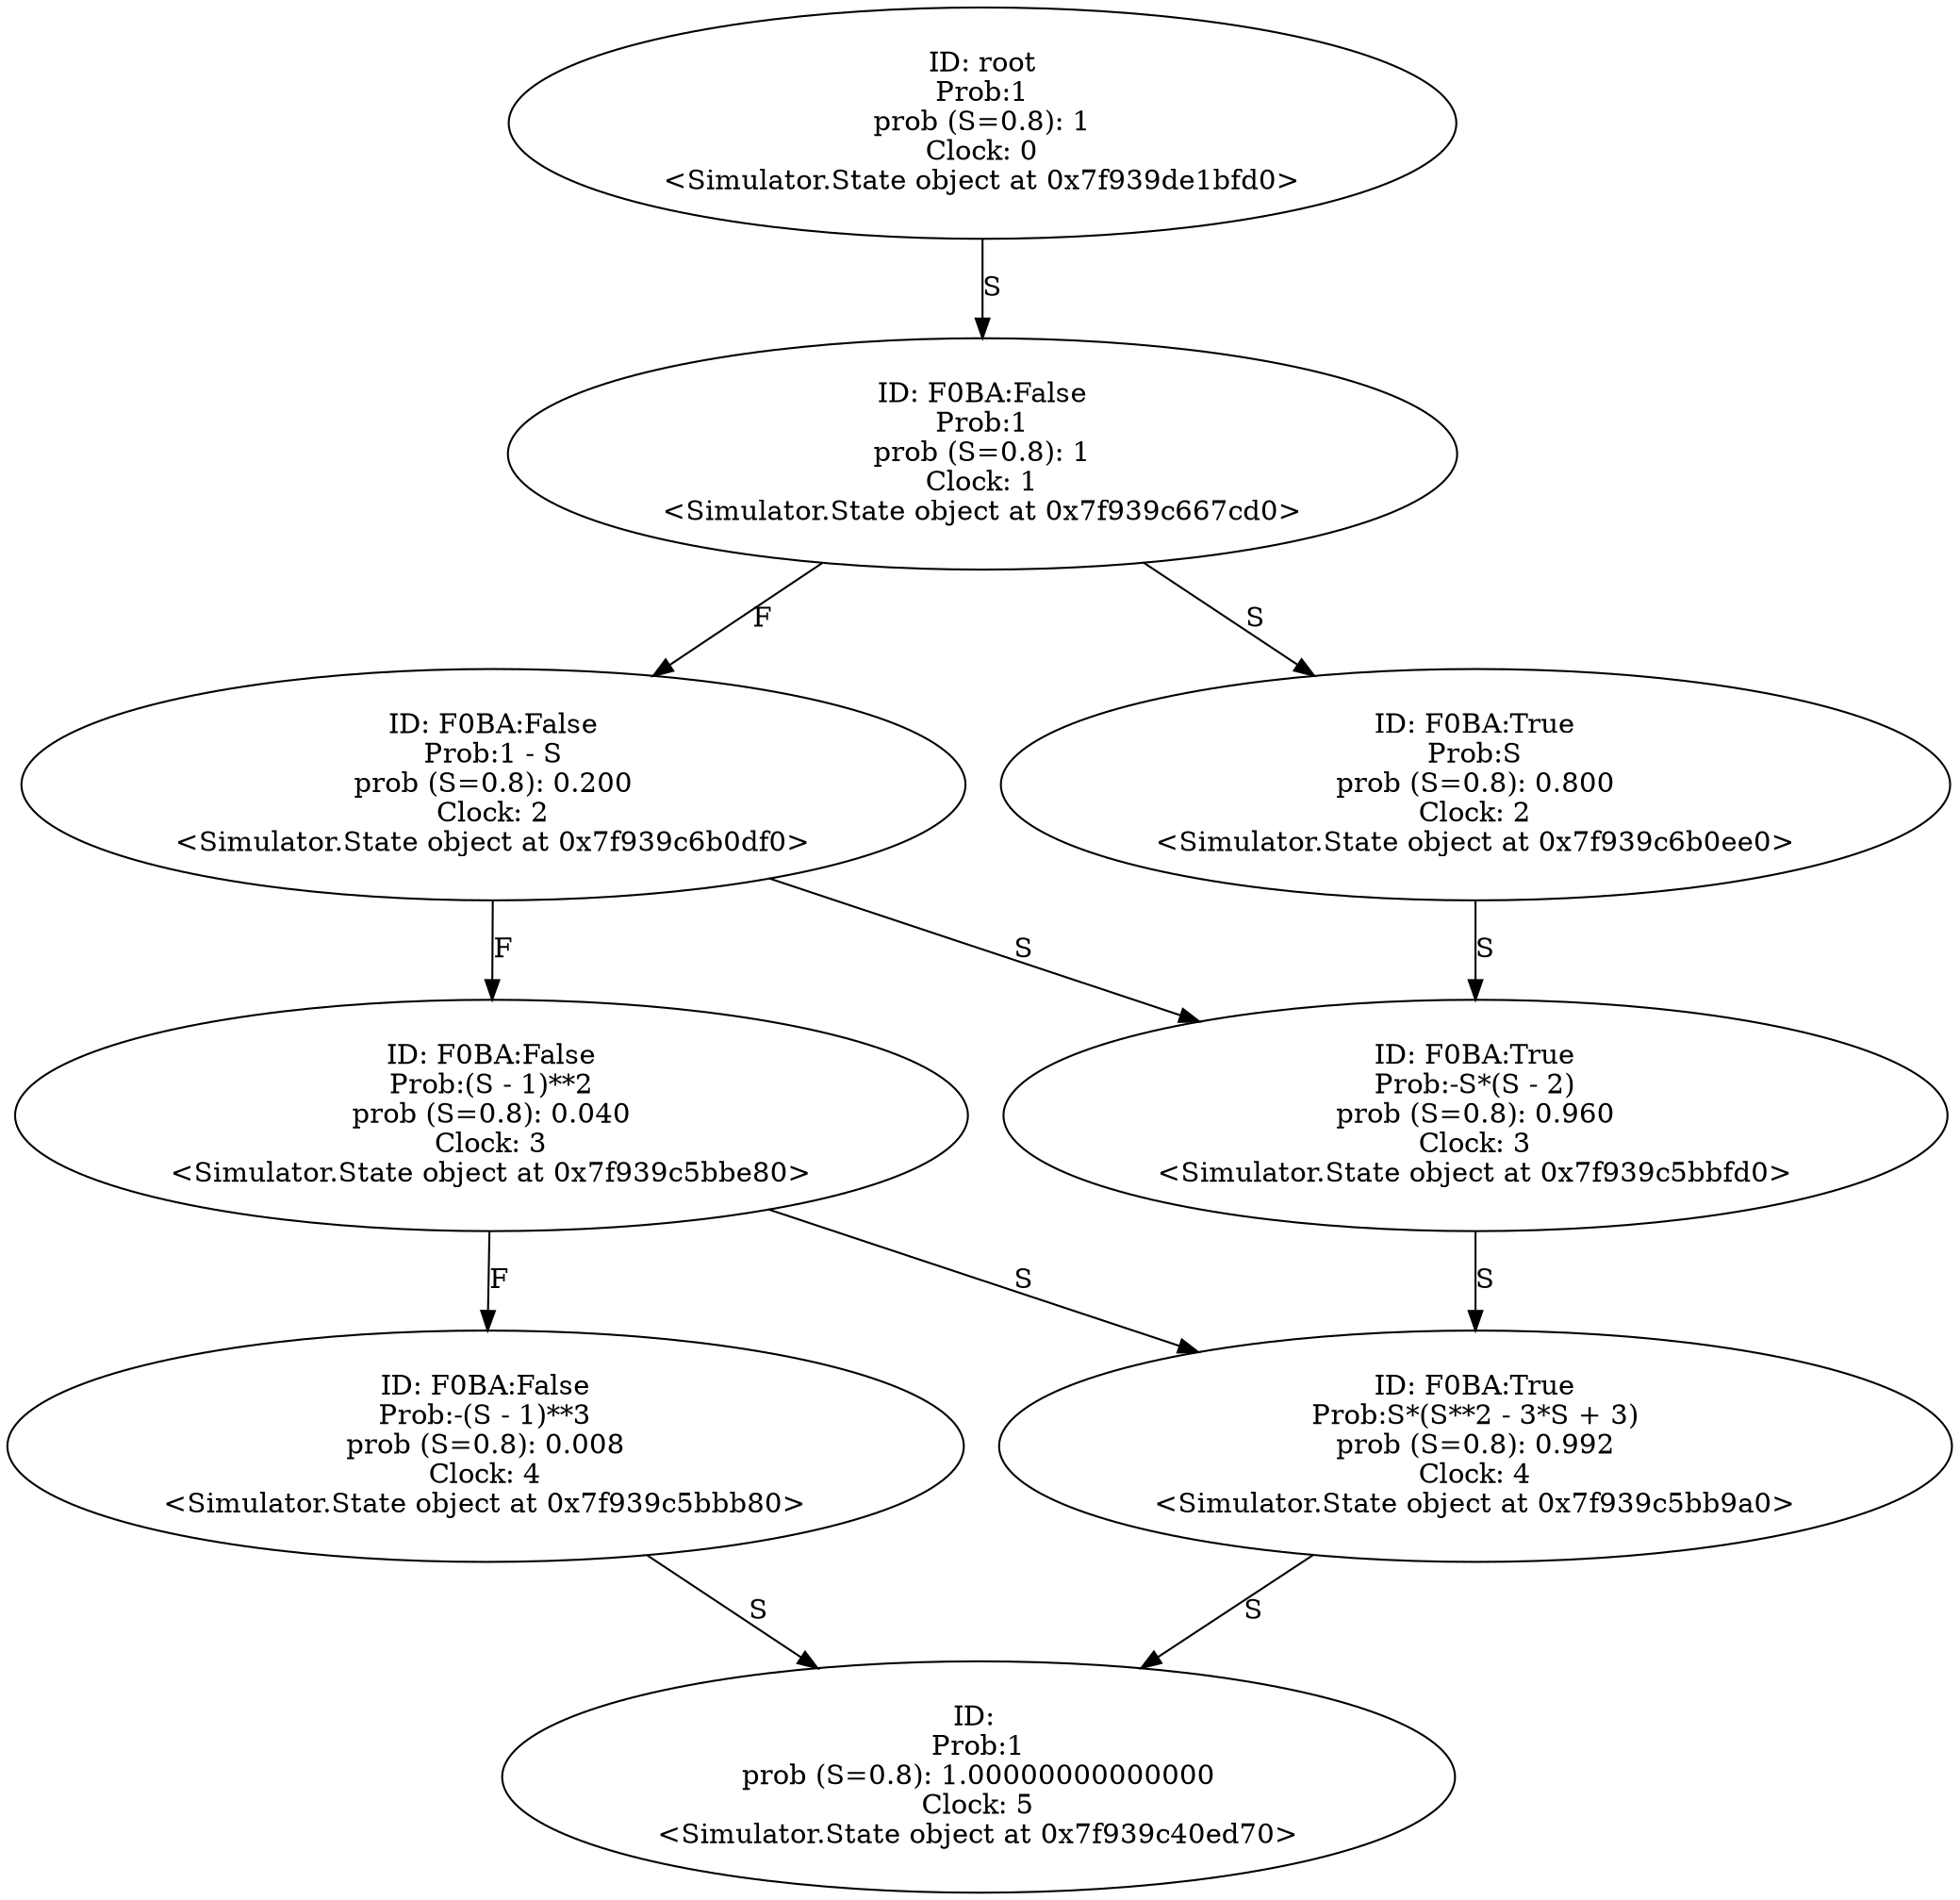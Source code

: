 digraph "./Output/two_pulls.wrp" {
	<Simulator.State object at 0x7f939de1bfd0> [label="ID: root
Prob:1
prob (S=0.8): 1
Clock: 0
<Simulator.State object at 0x7f939de1bfd0>"]
	<Simulator.State object at 0x7f939de1bfd0> -> <Simulator.State object at 0x7f939c667cd0> [label=S]
	<Simulator.State object at 0x7f939c667cd0> [label="ID: F0BA:False
Prob:1
prob (S=0.8): 1
Clock: 1
<Simulator.State object at 0x7f939c667cd0>"]
	<Simulator.State object at 0x7f939c667cd0> -> <Simulator.State object at 0x7f939c6b0df0> [label=F]
	<Simulator.State object at 0x7f939c667cd0> -> <Simulator.State object at 0x7f939c6b0ee0> [label=S]
	<Simulator.State object at 0x7f939c6b0df0> [label="ID: F0BA:False
Prob:1 - S
prob (S=0.8): 0.200
Clock: 2
<Simulator.State object at 0x7f939c6b0df0>"]
	<Simulator.State object at 0x7f939c6b0df0> -> <Simulator.State object at 0x7f939c5bbe80> [label=F]
	<Simulator.State object at 0x7f939c6b0df0> -> <Simulator.State object at 0x7f939c5bbfd0> [label=S]
	<Simulator.State object at 0x7f939c6b0ee0> [label="ID: F0BA:True
Prob:S
prob (S=0.8): 0.800
Clock: 2
<Simulator.State object at 0x7f939c6b0ee0>"]
	<Simulator.State object at 0x7f939c6b0ee0> -> <Simulator.State object at 0x7f939c5bbfd0> [label=S]
	<Simulator.State object at 0x7f939c5bbe80> [label="ID: F0BA:False
Prob:(S - 1)**2
prob (S=0.8): 0.040
Clock: 3
<Simulator.State object at 0x7f939c5bbe80>"]
	<Simulator.State object at 0x7f939c5bbe80> -> <Simulator.State object at 0x7f939c5bbb80> [label=F]
	<Simulator.State object at 0x7f939c5bbe80> -> <Simulator.State object at 0x7f939c5bb9a0> [label=S]
	<Simulator.State object at 0x7f939c5bbfd0> [label="ID: F0BA:True
Prob:-S*(S - 2)
prob (S=0.8): 0.960
Clock: 3
<Simulator.State object at 0x7f939c5bbfd0>"]
	<Simulator.State object at 0x7f939c5bbfd0> -> <Simulator.State object at 0x7f939c5bb9a0> [label=S]
	<Simulator.State object at 0x7f939c5bbb80> [label="ID: F0BA:False
Prob:-(S - 1)**3
prob (S=0.8): 0.008
Clock: 4
<Simulator.State object at 0x7f939c5bbb80>"]
	<Simulator.State object at 0x7f939c5bbb80> -> <Simulator.State object at 0x7f939c40ed70> [label=S]
	<Simulator.State object at 0x7f939c5bb9a0> [label="ID: F0BA:True
Prob:S*(S**2 - 3*S + 3)
prob (S=0.8): 0.992
Clock: 4
<Simulator.State object at 0x7f939c5bb9a0>"]
	<Simulator.State object at 0x7f939c5bb9a0> -> <Simulator.State object at 0x7f939c40ed70> [label=S]
	<Simulator.State object at 0x7f939c40ed70> [label="ID: 
Prob:1
prob (S=0.8): 1.00000000000000
Clock: 5
<Simulator.State object at 0x7f939c40ed70>"]
}
